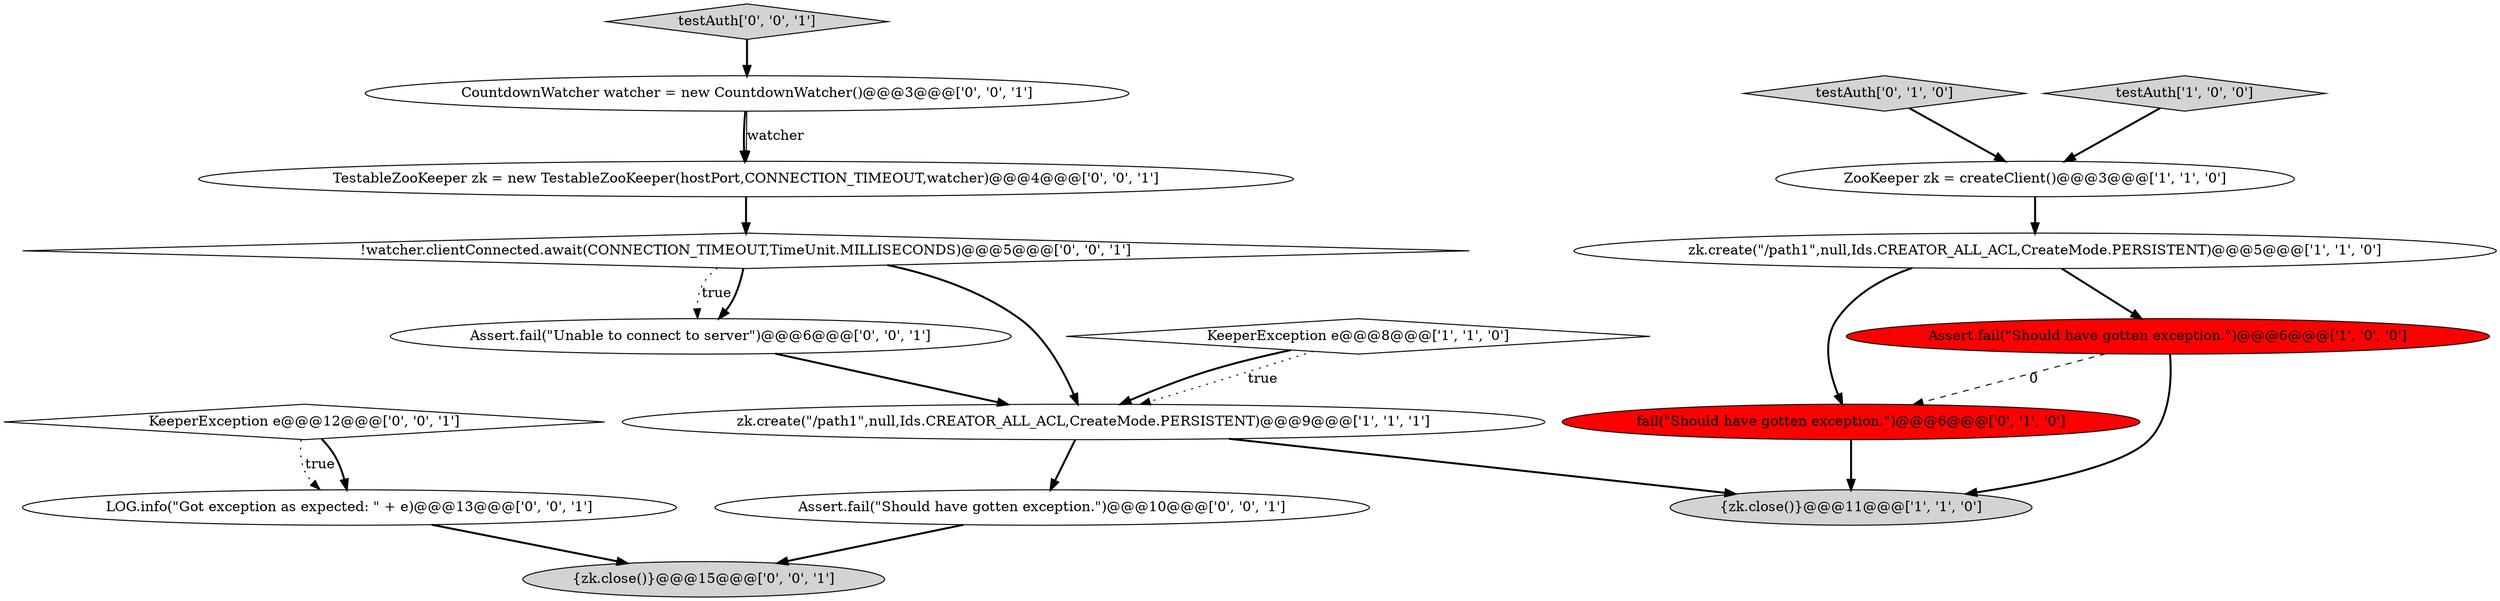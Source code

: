 digraph {
2 [style = filled, label = "ZooKeeper zk = createClient()@@@3@@@['1', '1', '0']", fillcolor = white, shape = ellipse image = "AAA0AAABBB1BBB"];
7 [style = filled, label = "testAuth['0', '1', '0']", fillcolor = lightgray, shape = diamond image = "AAA0AAABBB2BBB"];
8 [style = filled, label = "fail(\"Should have gotten exception.\")@@@6@@@['0', '1', '0']", fillcolor = red, shape = ellipse image = "AAA1AAABBB2BBB"];
13 [style = filled, label = "!watcher.clientConnected.await(CONNECTION_TIMEOUT,TimeUnit.MILLISECONDS)@@@5@@@['0', '0', '1']", fillcolor = white, shape = diamond image = "AAA0AAABBB3BBB"];
14 [style = filled, label = "Assert.fail(\"Unable to connect to server\")@@@6@@@['0', '0', '1']", fillcolor = white, shape = ellipse image = "AAA0AAABBB3BBB"];
15 [style = filled, label = "TestableZooKeeper zk = new TestableZooKeeper(hostPort,CONNECTION_TIMEOUT,watcher)@@@4@@@['0', '0', '1']", fillcolor = white, shape = ellipse image = "AAA0AAABBB3BBB"];
17 [style = filled, label = "Assert.fail(\"Should have gotten exception.\")@@@10@@@['0', '0', '1']", fillcolor = white, shape = ellipse image = "AAA0AAABBB3BBB"];
4 [style = filled, label = "{zk.close()}@@@11@@@['1', '1', '0']", fillcolor = lightgray, shape = ellipse image = "AAA0AAABBB1BBB"];
16 [style = filled, label = "CountdownWatcher watcher = new CountdownWatcher()@@@3@@@['0', '0', '1']", fillcolor = white, shape = ellipse image = "AAA0AAABBB3BBB"];
3 [style = filled, label = "zk.create(\"/path1\",null,Ids.CREATOR_ALL_ACL,CreateMode.PERSISTENT)@@@5@@@['1', '1', '0']", fillcolor = white, shape = ellipse image = "AAA0AAABBB1BBB"];
5 [style = filled, label = "Assert.fail(\"Should have gotten exception.\")@@@6@@@['1', '0', '0']", fillcolor = red, shape = ellipse image = "AAA1AAABBB1BBB"];
9 [style = filled, label = "LOG.info(\"Got exception as expected: \" + e)@@@13@@@['0', '0', '1']", fillcolor = white, shape = ellipse image = "AAA0AAABBB3BBB"];
10 [style = filled, label = "testAuth['0', '0', '1']", fillcolor = lightgray, shape = diamond image = "AAA0AAABBB3BBB"];
12 [style = filled, label = "{zk.close()}@@@15@@@['0', '0', '1']", fillcolor = lightgray, shape = ellipse image = "AAA0AAABBB3BBB"];
11 [style = filled, label = "KeeperException e@@@12@@@['0', '0', '1']", fillcolor = white, shape = diamond image = "AAA0AAABBB3BBB"];
0 [style = filled, label = "KeeperException e@@@8@@@['1', '1', '0']", fillcolor = white, shape = diamond image = "AAA0AAABBB1BBB"];
6 [style = filled, label = "testAuth['1', '0', '0']", fillcolor = lightgray, shape = diamond image = "AAA0AAABBB1BBB"];
1 [style = filled, label = "zk.create(\"/path1\",null,Ids.CREATOR_ALL_ACL,CreateMode.PERSISTENT)@@@9@@@['1', '1', '1']", fillcolor = white, shape = ellipse image = "AAA0AAABBB1BBB"];
16->15 [style = bold, label=""];
1->4 [style = bold, label=""];
15->13 [style = bold, label=""];
2->3 [style = bold, label=""];
11->9 [style = dotted, label="true"];
11->9 [style = bold, label=""];
13->1 [style = bold, label=""];
14->1 [style = bold, label=""];
1->17 [style = bold, label=""];
6->2 [style = bold, label=""];
3->5 [style = bold, label=""];
17->12 [style = bold, label=""];
10->16 [style = bold, label=""];
7->2 [style = bold, label=""];
0->1 [style = bold, label=""];
3->8 [style = bold, label=""];
5->4 [style = bold, label=""];
5->8 [style = dashed, label="0"];
9->12 [style = bold, label=""];
8->4 [style = bold, label=""];
13->14 [style = dotted, label="true"];
16->15 [style = solid, label="watcher"];
13->14 [style = bold, label=""];
0->1 [style = dotted, label="true"];
}
